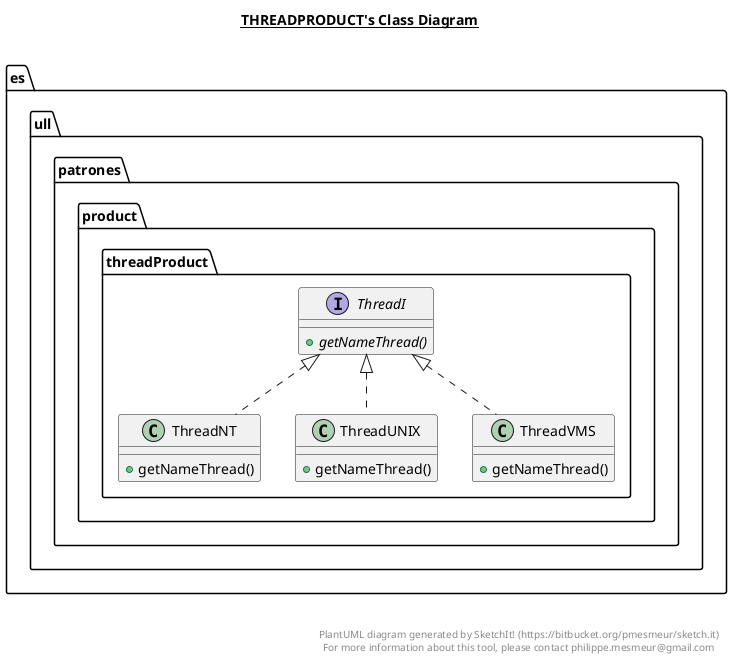 @startuml

title __THREADPRODUCT's Class Diagram__\n

  namespace es.ull.patrones {
    namespace es.ull.patrones {
      namespace product.threadProduct {
        interface es.ull.patrones.product.threadProduct.ThreadI {
            {abstract} + getNameThread()
        }
      }
    }
  }
  

  namespace es.ull.patrones {
    namespace es.ull.patrones {
      namespace product.threadProduct {
        class es.ull.patrones.product.threadProduct.ThreadNT {
            + getNameThread()
        }
      }
    }
  }
  

  namespace es.ull.patrones {
    namespace es.ull.patrones {
      namespace product.threadProduct {
        class es.ull.patrones.product.threadProduct.ThreadUNIX {
            + getNameThread()
        }
      }
    }
  }
  

  namespace es.ull.patrones {
    namespace es.ull.patrones {
      namespace product.threadProduct {
        class es.ull.patrones.product.threadProduct.ThreadVMS {
            + getNameThread()
        }
      }
    }
  }
  

  es.ull.patrones.product.threadProduct.ThreadNT .up.|> es.ull.patrones.product.threadProduct.ThreadI
  es.ull.patrones.product.threadProduct.ThreadUNIX .up.|> es.ull.patrones.product.threadProduct.ThreadI
  es.ull.patrones.product.threadProduct.ThreadVMS .up.|> es.ull.patrones.product.threadProduct.ThreadI


right footer


PlantUML diagram generated by SketchIt! (https://bitbucket.org/pmesmeur/sketch.it)
For more information about this tool, please contact philippe.mesmeur@gmail.com
endfooter

@enduml
